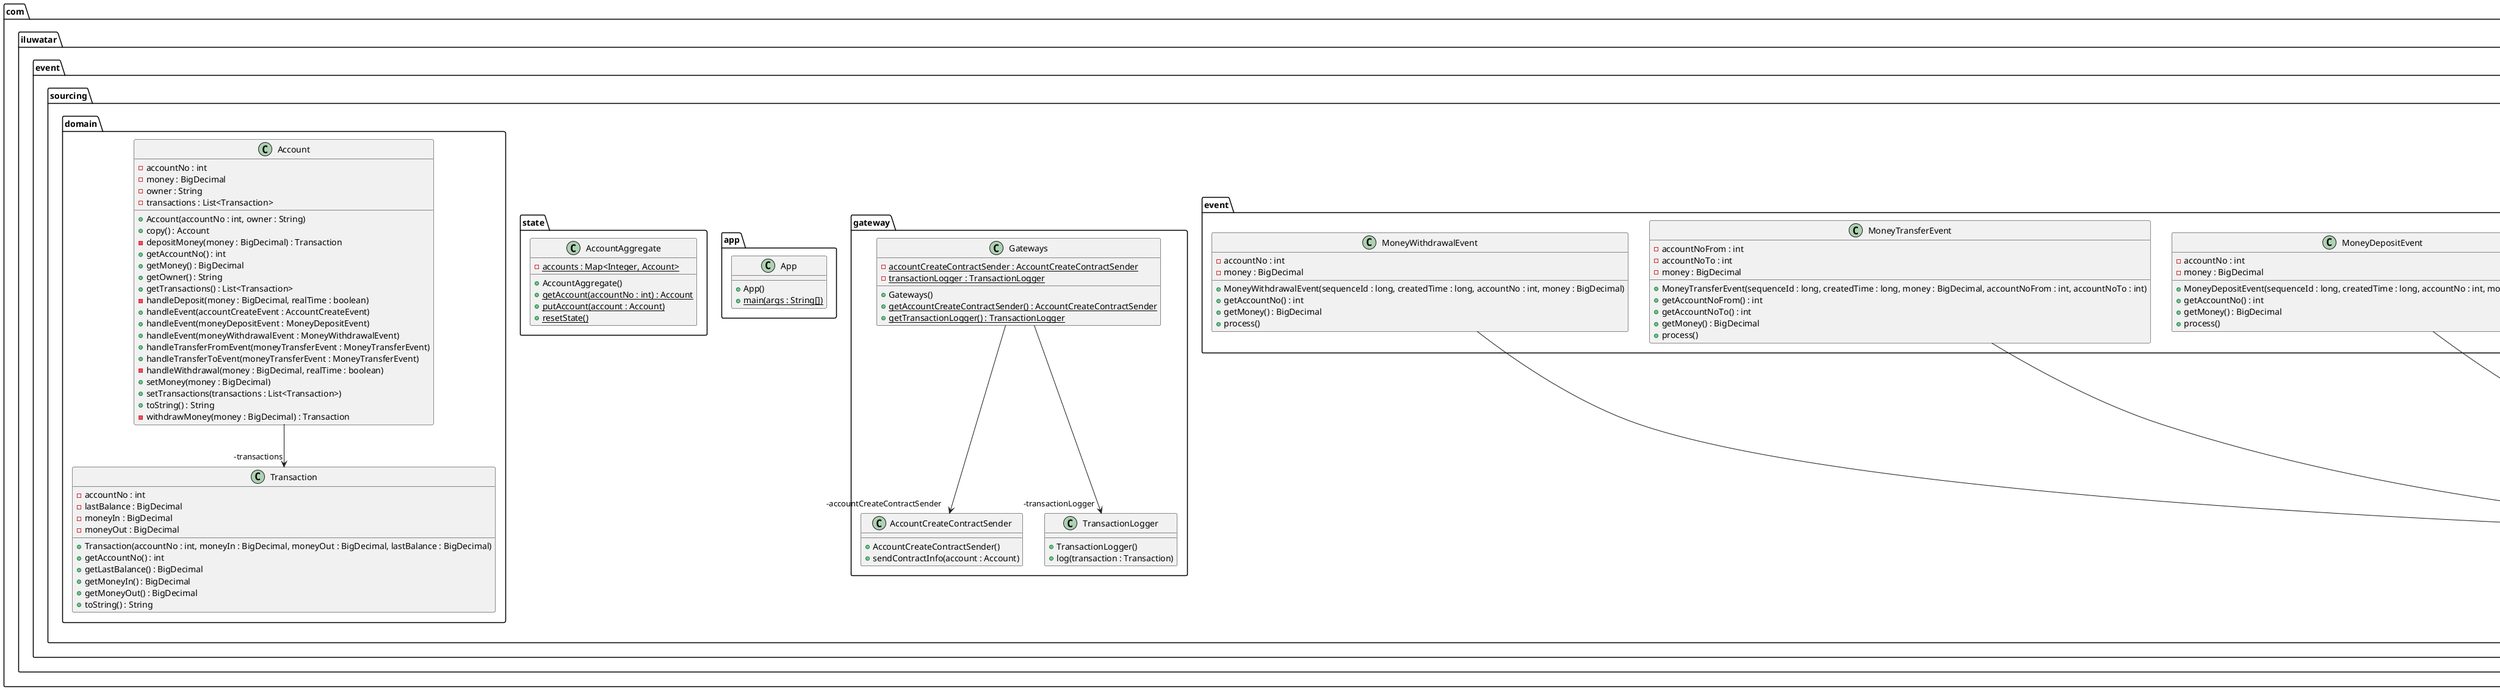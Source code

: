 @startuml
package com.iluwatar.event.sourcing.journal {
  class JsonFileJournal {
    - aFile : File
    - events : List<String>
    - index : int
    + JsonFileJournal()
    + readNext() : DomainEvent
    + reset()
    + write(domainEvent : DomainEvent)
  }
}
package com.iluwatar.event.sourcing.processor {
  class DomainEventProcessor {
    - precessorJournal : ProcessorJournal
    + DomainEventProcessor()
    + process(domainEvent : DomainEvent)
    + recover()
    + setPrecessorJournal(precessorJournal : ProcessorJournal)
  }
}
package com.iluwatar.event.sourcing.service {
  class AccountService {
    - eventProcessor : EventProcessor
    + AccountService(eventProcessor : EventProcessor)
    + createAccount(accountNo : int, owner : String)
  }
  class MoneyTransactionService {
    - eventProcessor : EventProcessor
    + MoneyTransactionService(eventProcessor : EventProcessor)
    + depositMoney(accountNo : int, money : BigDecimal)
    + transferMoney(accountNoFrom : int, accountNoTo : int, money : BigDecimal)
    + withdrawalMoney(accountNo : int, money : BigDecimal)
  }
  class SequenceIdGenerator {
    - sequenceId : long {static}
    + SequenceIdGenerator()
    + nextSequenceId() : long {static}
  }
}
package com.iluwatar.event.sourcing.event {
  class AccountCreateEvent {
    - accountNo : int
    - owner : String
    + AccountCreateEvent(sequenceId : long, createdTime : long, accountNo : int, owner : String)
    + getAccountNo() : int
    + getOwner() : String
    + process()
  }
  class MoneyDepositEvent {
    - accountNo : int
    - money : BigDecimal
    + MoneyDepositEvent(sequenceId : long, createdTime : long, accountNo : int, money : BigDecimal)
    + getAccountNo() : int
    + getMoney() : BigDecimal
    + process()
  }
  class MoneyTransferEvent {
    - accountNoFrom : int
    - accountNoTo : int
    - money : BigDecimal
    + MoneyTransferEvent(sequenceId : long, createdTime : long, money : BigDecimal, accountNoFrom : int, accountNoTo : int)
    + getAccountNoFrom() : int
    + getAccountNoTo() : int
    + getMoney() : BigDecimal
    + process()
  }
  class MoneyWithdrawalEvent {
    - accountNo : int
    - money : BigDecimal
    + MoneyWithdrawalEvent(sequenceId : long, createdTime : long, accountNo : int, money : BigDecimal)
    + getAccountNo() : int
    + getMoney() : BigDecimal
    + process()
  }
}
package com.iluwatar.event.sourcing.gateway {
  class AccountCreateContractSender {
    + AccountCreateContractSender()
    + sendContractInfo(account : Account)
  }
  class Gateways {
    - accountCreateContractSender : AccountCreateContractSender {static}
    - transactionLogger : TransactionLogger {static}
    + Gateways()
    + getAccountCreateContractSender() : AccountCreateContractSender {static}
    + getTransactionLogger() : TransactionLogger {static}
  }
  class TransactionLogger {
    + TransactionLogger()
    + log(transaction : Transaction)
  }
}
package com.iluwatar.event.sourcing.app {
  class App {
    + App()
    + main(args : String[]) {static}
  }
}
package com.iluwatar.event.sourcing.state {
  class AccountAggregate {
    - accounts : Map<Integer, Account> {static}
    + AccountAggregate()
    + getAccount(accountNo : int) : Account {static}
    + putAccount(account : Account) {static}
    + resetState() {static}
  }
}
package com.iluwatar.event.sourcing.domain {
  class Account {
    - accountNo : int
    - money : BigDecimal
    - owner : String
    - transactions : List<Transaction>
    + Account(accountNo : int, owner : String)
    + copy() : Account
    - depositMoney(money : BigDecimal) : Transaction
    + getAccountNo() : int
    + getMoney() : BigDecimal
    + getOwner() : String
    + getTransactions() : List<Transaction>
    - handleDeposit(money : BigDecimal, realTime : boolean)
    + handleEvent(accountCreateEvent : AccountCreateEvent)
    + handleEvent(moneyDepositEvent : MoneyDepositEvent)
    + handleEvent(moneyWithdrawalEvent : MoneyWithdrawalEvent)
    + handleTransferFromEvent(moneyTransferEvent : MoneyTransferEvent)
    + handleTransferToEvent(moneyTransferEvent : MoneyTransferEvent)
    - handleWithdrawal(money : BigDecimal, realTime : boolean)
    + setMoney(money : BigDecimal)
    + setTransactions(transactions : List<Transaction>)
    + toString() : String
    - withdrawMoney(money : BigDecimal) : Transaction
  }
  class Transaction {
    - accountNo : int
    - lastBalance : BigDecimal
    - moneyIn : BigDecimal
    - moneyOut : BigDecimal
    + Transaction(accountNo : int, moneyIn : BigDecimal, moneyOut : BigDecimal, lastBalance : BigDecimal)
    + getAccountNo() : int
    + getLastBalance() : BigDecimal
    + getMoneyIn() : BigDecimal
    + getMoneyOut() : BigDecimal
    + toString() : String
  }
}
package com.iluwatar.event.sourcing.api {
  abstract class DomainEvent {
    - createdTime : long
    - eventClassName : String
    - realTime : boolean
    - sequenceId : long
    + DomainEvent(sequenceId : long, createdTime : long, eventClassName : String)
    + getCreatedTime() : long
    + getEventClassName() : String
    + getSequenceId() : long
    + isRealTime() : boolean
    + process() {abstract}
    + setRealTime(realTime : boolean)
  }
  interface EventProcessor {
    + process(DomainEvent) {abstract}
    + recover() {abstract}
    + setPrecessorJournal(ProcessorJournal) {abstract}
  }
  interface ProcessorJournal {
    + readNext() : DomainEvent {abstract}
    + reset() {abstract}
    + write(DomainEvent) {abstract}
  }
}
Gateways -->  "-accountCreateContractSender" AccountCreateContractSender
DomainEventProcessor -->  "-precessorJournal" ProcessorJournal
Account -->  "-transactions" Transaction
Gateways -->  "-transactionLogger" TransactionLogger
AccountService -->  "-eventProcessor" EventProcessor
MoneyTransactionService -->  "-eventProcessor" EventProcessor
AccountCreateEvent --|> DomainEvent 
MoneyDepositEvent --|> DomainEvent 
MoneyTransferEvent --|> DomainEvent 
MoneyWithdrawalEvent --|> DomainEvent 
JsonFileJournal ..|> ProcessorJournal 
DomainEventProcessor ..|> EventProcessor 
@enduml
